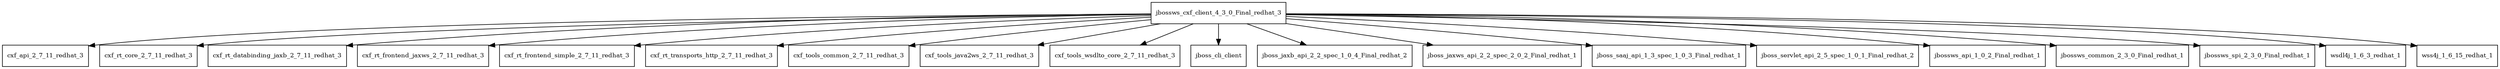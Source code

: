 digraph jbossws_cxf_client_4_3_0_Final_redhat_3_dependencies {
  node [shape = box, fontsize=10.0];
  jbossws_cxf_client_4_3_0_Final_redhat_3 -> cxf_api_2_7_11_redhat_3;
  jbossws_cxf_client_4_3_0_Final_redhat_3 -> cxf_rt_core_2_7_11_redhat_3;
  jbossws_cxf_client_4_3_0_Final_redhat_3 -> cxf_rt_databinding_jaxb_2_7_11_redhat_3;
  jbossws_cxf_client_4_3_0_Final_redhat_3 -> cxf_rt_frontend_jaxws_2_7_11_redhat_3;
  jbossws_cxf_client_4_3_0_Final_redhat_3 -> cxf_rt_frontend_simple_2_7_11_redhat_3;
  jbossws_cxf_client_4_3_0_Final_redhat_3 -> cxf_rt_transports_http_2_7_11_redhat_3;
  jbossws_cxf_client_4_3_0_Final_redhat_3 -> cxf_tools_common_2_7_11_redhat_3;
  jbossws_cxf_client_4_3_0_Final_redhat_3 -> cxf_tools_java2ws_2_7_11_redhat_3;
  jbossws_cxf_client_4_3_0_Final_redhat_3 -> cxf_tools_wsdlto_core_2_7_11_redhat_3;
  jbossws_cxf_client_4_3_0_Final_redhat_3 -> jboss_cli_client;
  jbossws_cxf_client_4_3_0_Final_redhat_3 -> jboss_jaxb_api_2_2_spec_1_0_4_Final_redhat_2;
  jbossws_cxf_client_4_3_0_Final_redhat_3 -> jboss_jaxws_api_2_2_spec_2_0_2_Final_redhat_1;
  jbossws_cxf_client_4_3_0_Final_redhat_3 -> jboss_saaj_api_1_3_spec_1_0_3_Final_redhat_1;
  jbossws_cxf_client_4_3_0_Final_redhat_3 -> jboss_servlet_api_2_5_spec_1_0_1_Final_redhat_2;
  jbossws_cxf_client_4_3_0_Final_redhat_3 -> jbossws_api_1_0_2_Final_redhat_1;
  jbossws_cxf_client_4_3_0_Final_redhat_3 -> jbossws_common_2_3_0_Final_redhat_1;
  jbossws_cxf_client_4_3_0_Final_redhat_3 -> jbossws_spi_2_3_0_Final_redhat_1;
  jbossws_cxf_client_4_3_0_Final_redhat_3 -> wsdl4j_1_6_3_redhat_1;
  jbossws_cxf_client_4_3_0_Final_redhat_3 -> wss4j_1_6_15_redhat_1;
}

